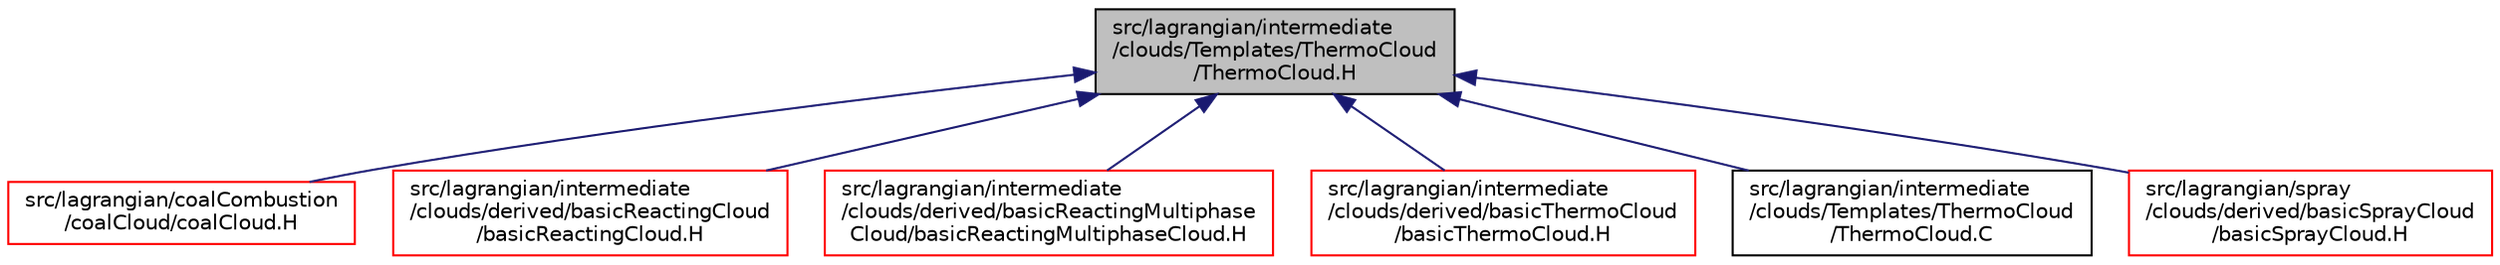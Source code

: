 digraph "src/lagrangian/intermediate/clouds/Templates/ThermoCloud/ThermoCloud.H"
{
  bgcolor="transparent";
  edge [fontname="Helvetica",fontsize="10",labelfontname="Helvetica",labelfontsize="10"];
  node [fontname="Helvetica",fontsize="10",shape=record];
  Node432 [label="src/lagrangian/intermediate\l/clouds/Templates/ThermoCloud\l/ThermoCloud.H",height=0.2,width=0.4,color="black", fillcolor="grey75", style="filled", fontcolor="black"];
  Node432 -> Node433 [dir="back",color="midnightblue",fontsize="10",style="solid",fontname="Helvetica"];
  Node433 [label="src/lagrangian/coalCombustion\l/coalCloud/coalCloud.H",height=0.2,width=0.4,color="red",URL="$a05591.html"];
  Node432 -> Node437 [dir="back",color="midnightblue",fontsize="10",style="solid",fontname="Helvetica"];
  Node437 [label="src/lagrangian/intermediate\l/clouds/derived/basicReactingCloud\l/basicReactingCloud.H",height=0.2,width=0.4,color="red",URL="$a05849.html"];
  Node432 -> Node440 [dir="back",color="midnightblue",fontsize="10",style="solid",fontname="Helvetica"];
  Node440 [label="src/lagrangian/intermediate\l/clouds/derived/basicReactingMultiphase\lCloud/basicReactingMultiphaseCloud.H",height=0.2,width=0.4,color="red",URL="$a05852.html"];
  Node432 -> Node443 [dir="back",color="midnightblue",fontsize="10",style="solid",fontname="Helvetica"];
  Node443 [label="src/lagrangian/intermediate\l/clouds/derived/basicThermoCloud\l/basicThermoCloud.H",height=0.2,width=0.4,color="red",URL="$a05855.html"];
  Node432 -> Node446 [dir="back",color="midnightblue",fontsize="10",style="solid",fontname="Helvetica"];
  Node446 [label="src/lagrangian/intermediate\l/clouds/Templates/ThermoCloud\l/ThermoCloud.C",height=0.2,width=0.4,color="black",URL="$a05912.html"];
  Node432 -> Node447 [dir="back",color="midnightblue",fontsize="10",style="solid",fontname="Helvetica"];
  Node447 [label="src/lagrangian/spray\l/clouds/derived/basicSprayCloud\l/basicSprayCloud.H",height=0.2,width=0.4,color="red",URL="$a07337.html"];
}
